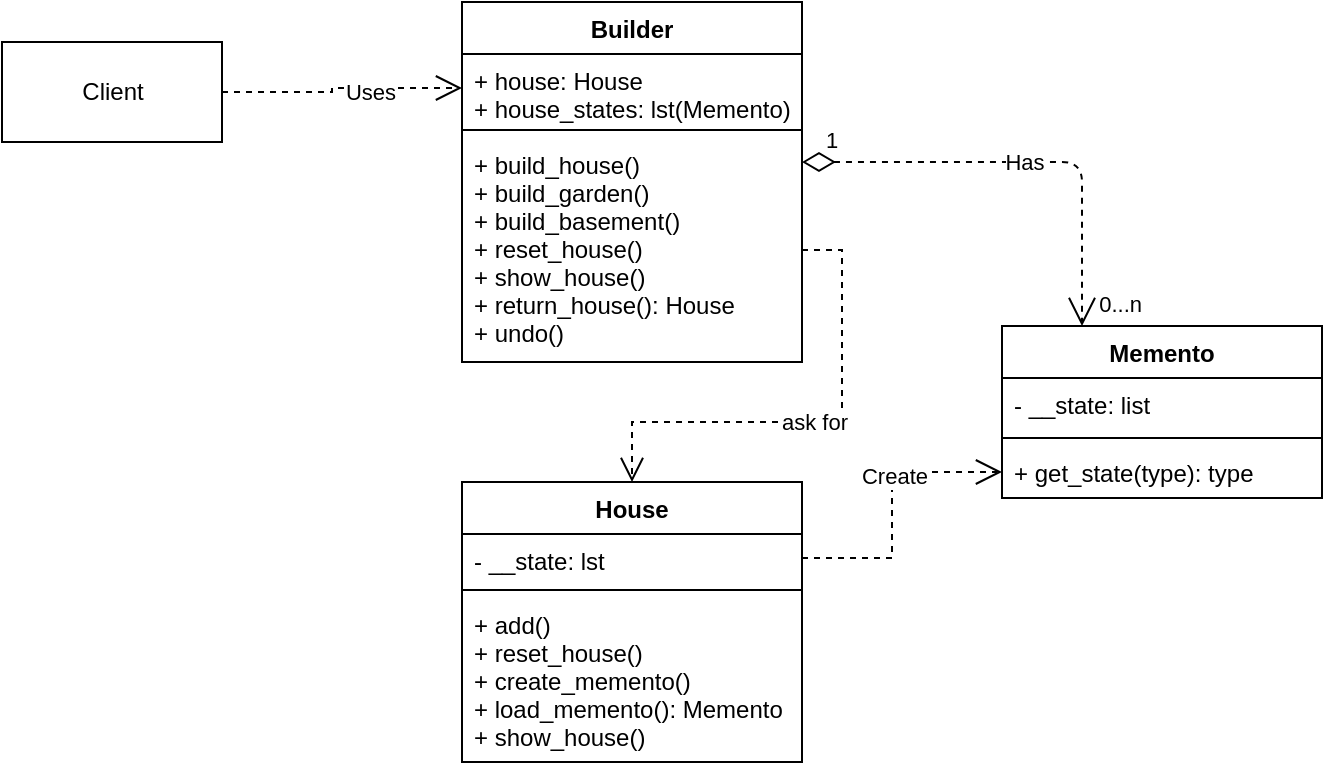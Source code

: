 <mxfile version="14.5.1" type="device"><diagram id="C5RBs43oDa-KdzZeNtuy" name="Page-1"><mxGraphModel dx="1350" dy="816" grid="1" gridSize="10" guides="1" tooltips="1" connect="1" arrows="1" fold="1" page="1" pageScale="1" pageWidth="827" pageHeight="1169" math="0" shadow="0"><root><mxCell id="WIyWlLk6GJQsqaUBKTNV-0"/><mxCell id="WIyWlLk6GJQsqaUBKTNV-1" parent="WIyWlLk6GJQsqaUBKTNV-0"/><mxCell id="bEjSF8DItWTOhDTV-D53-2" value="Memento" style="swimlane;fontStyle=1;align=center;verticalAlign=top;childLayout=stackLayout;horizontal=1;startSize=26;horizontalStack=0;resizeParent=1;resizeParentMax=0;resizeLast=0;collapsible=1;marginBottom=0;fontColor=#000000;" vertex="1" parent="WIyWlLk6GJQsqaUBKTNV-1"><mxGeometry x="570" y="212" width="160" height="86" as="geometry"/></mxCell><mxCell id="bEjSF8DItWTOhDTV-D53-3" value="- __state: list" style="text;strokeColor=none;fillColor=none;align=left;verticalAlign=top;spacingLeft=4;spacingRight=4;overflow=hidden;rotatable=0;points=[[0,0.5],[1,0.5]];portConstraint=eastwest;" vertex="1" parent="bEjSF8DItWTOhDTV-D53-2"><mxGeometry y="26" width="160" height="26" as="geometry"/></mxCell><mxCell id="bEjSF8DItWTOhDTV-D53-4" value="" style="line;strokeWidth=1;fillColor=none;align=left;verticalAlign=middle;spacingTop=-1;spacingLeft=3;spacingRight=3;rotatable=0;labelPosition=right;points=[];portConstraint=eastwest;" vertex="1" parent="bEjSF8DItWTOhDTV-D53-2"><mxGeometry y="52" width="160" height="8" as="geometry"/></mxCell><mxCell id="bEjSF8DItWTOhDTV-D53-5" value="+ get_state(type): type" style="text;strokeColor=none;fillColor=none;align=left;verticalAlign=top;spacingLeft=4;spacingRight=4;overflow=hidden;rotatable=0;points=[[0,0.5],[1,0.5]];portConstraint=eastwest;" vertex="1" parent="bEjSF8DItWTOhDTV-D53-2"><mxGeometry y="60" width="160" height="26" as="geometry"/></mxCell><mxCell id="bEjSF8DItWTOhDTV-D53-6" value="Builder" style="swimlane;fontStyle=1;align=center;verticalAlign=top;childLayout=stackLayout;horizontal=1;startSize=26;horizontalStack=0;resizeParent=1;resizeParentMax=0;resizeLast=0;collapsible=1;marginBottom=0;" vertex="1" parent="WIyWlLk6GJQsqaUBKTNV-1"><mxGeometry x="300" y="50" width="170" height="180" as="geometry"/></mxCell><mxCell id="bEjSF8DItWTOhDTV-D53-7" value="+ house: House&#10;+ house_states: lst(Memento)" style="text;strokeColor=none;fillColor=none;align=left;verticalAlign=top;spacingLeft=4;spacingRight=4;overflow=hidden;rotatable=0;points=[[0,0.5],[1,0.5]];portConstraint=eastwest;" vertex="1" parent="bEjSF8DItWTOhDTV-D53-6"><mxGeometry y="26" width="170" height="34" as="geometry"/></mxCell><mxCell id="bEjSF8DItWTOhDTV-D53-8" value="" style="line;strokeWidth=1;fillColor=none;align=left;verticalAlign=middle;spacingTop=-1;spacingLeft=3;spacingRight=3;rotatable=0;labelPosition=right;points=[];portConstraint=eastwest;" vertex="1" parent="bEjSF8DItWTOhDTV-D53-6"><mxGeometry y="60" width="170" height="8" as="geometry"/></mxCell><mxCell id="bEjSF8DItWTOhDTV-D53-9" value="+ build_house()&#10;+ build_garden()&#10;+ build_basement()&#10;+ reset_house()&#10;+ show_house()&#10;+ return_house(): House&#10;+ undo()" style="text;strokeColor=none;fillColor=none;align=left;verticalAlign=top;spacingLeft=4;spacingRight=4;overflow=hidden;rotatable=0;points=[[0,0.5],[1,0.5]];portConstraint=eastwest;" vertex="1" parent="bEjSF8DItWTOhDTV-D53-6"><mxGeometry y="68" width="170" height="112" as="geometry"/></mxCell><mxCell id="bEjSF8DItWTOhDTV-D53-10" value="House" style="swimlane;fontStyle=1;align=center;verticalAlign=top;childLayout=stackLayout;horizontal=1;startSize=26;horizontalStack=0;resizeParent=1;resizeParentMax=0;resizeLast=0;collapsible=1;marginBottom=0;" vertex="1" parent="WIyWlLk6GJQsqaUBKTNV-1"><mxGeometry x="300" y="290" width="170" height="140" as="geometry"/></mxCell><mxCell id="bEjSF8DItWTOhDTV-D53-11" value="- __state: lst" style="text;strokeColor=none;fillColor=none;align=left;verticalAlign=top;spacingLeft=4;spacingRight=4;overflow=hidden;rotatable=0;points=[[0,0.5],[1,0.5]];portConstraint=eastwest;" vertex="1" parent="bEjSF8DItWTOhDTV-D53-10"><mxGeometry y="26" width="170" height="24" as="geometry"/></mxCell><mxCell id="bEjSF8DItWTOhDTV-D53-12" value="" style="line;strokeWidth=1;fillColor=none;align=left;verticalAlign=middle;spacingTop=-1;spacingLeft=3;spacingRight=3;rotatable=0;labelPosition=right;points=[];portConstraint=eastwest;" vertex="1" parent="bEjSF8DItWTOhDTV-D53-10"><mxGeometry y="50" width="170" height="8" as="geometry"/></mxCell><mxCell id="bEjSF8DItWTOhDTV-D53-13" value="+ add()&#10;+ reset_house()&#10;+ create_memento()&#10;+ load_memento(): Memento&#10;+ show_house()" style="text;strokeColor=none;fillColor=none;align=left;verticalAlign=top;spacingLeft=4;spacingRight=4;overflow=hidden;rotatable=0;points=[[0,0.5],[1,0.5]];portConstraint=eastwest;" vertex="1" parent="bEjSF8DItWTOhDTV-D53-10"><mxGeometry y="58" width="170" height="82" as="geometry"/></mxCell><mxCell id="bEjSF8DItWTOhDTV-D53-16" value="Client" style="html=1;" vertex="1" parent="WIyWlLk6GJQsqaUBKTNV-1"><mxGeometry x="70" y="70" width="110" height="50" as="geometry"/></mxCell><mxCell id="bEjSF8DItWTOhDTV-D53-17" value="ask for" style="edgeStyle=orthogonalEdgeStyle;rounded=0;orthogonalLoop=1;jettySize=auto;html=1;exitX=1;exitY=0.5;exitDx=0;exitDy=0;entryX=0.5;entryY=0;entryDx=0;entryDy=0;dashed=1;endArrow=open;endFill=0;endSize=10;startSize=10;" edge="1" parent="WIyWlLk6GJQsqaUBKTNV-1" source="bEjSF8DItWTOhDTV-D53-9" target="bEjSF8DItWTOhDTV-D53-10"><mxGeometry relative="1" as="geometry"/></mxCell><mxCell id="bEjSF8DItWTOhDTV-D53-18" value="Has" style="endArrow=open;html=1;endSize=12;startArrow=diamondThin;startSize=14;startFill=0;edgeStyle=orthogonalEdgeStyle;dashed=1;fontColor=#000000;entryX=0.25;entryY=0;entryDx=0;entryDy=0;" edge="1" parent="WIyWlLk6GJQsqaUBKTNV-1" source="bEjSF8DItWTOhDTV-D53-9" target="bEjSF8DItWTOhDTV-D53-2"><mxGeometry relative="1" as="geometry"><mxPoint x="560" y="130" as="sourcePoint"/><mxPoint x="620" y="186" as="targetPoint"/><Array as="points"><mxPoint x="610" y="130"/></Array></mxGeometry></mxCell><mxCell id="bEjSF8DItWTOhDTV-D53-19" value="1" style="edgeLabel;resizable=0;html=1;align=left;verticalAlign=top;" connectable="0" vertex="1" parent="bEjSF8DItWTOhDTV-D53-18"><mxGeometry x="-1" relative="1" as="geometry"><mxPoint x="10" y="-23.97" as="offset"/></mxGeometry></mxCell><mxCell id="bEjSF8DItWTOhDTV-D53-20" value="0...n" style="edgeLabel;resizable=0;html=1;align=right;verticalAlign=top;" connectable="0" vertex="1" parent="bEjSF8DItWTOhDTV-D53-18"><mxGeometry x="1" relative="1" as="geometry"><mxPoint x="30" y="-24" as="offset"/></mxGeometry></mxCell><mxCell id="bEjSF8DItWTOhDTV-D53-21" style="edgeStyle=orthogonalEdgeStyle;rounded=0;orthogonalLoop=1;jettySize=auto;html=1;exitX=1;exitY=0.5;exitDx=0;exitDy=0;entryX=0;entryY=0.5;entryDx=0;entryDy=0;endSize=11;startSize=11;endArrow=open;endFill=0;dashed=1;fontColor=#000000;" edge="1" parent="WIyWlLk6GJQsqaUBKTNV-1" source="bEjSF8DItWTOhDTV-D53-11" target="bEjSF8DItWTOhDTV-D53-5"><mxGeometry relative="1" as="geometry"><mxPoint x="619.2" y="420.049" as="sourcePoint"/><mxPoint x="570" y="507.917" as="targetPoint"/></mxGeometry></mxCell><mxCell id="bEjSF8DItWTOhDTV-D53-22" value="Create" style="edgeLabel;html=1;align=center;verticalAlign=middle;resizable=0;points=[];fontColor=#000000;" vertex="1" connectable="0" parent="bEjSF8DItWTOhDTV-D53-21"><mxGeometry x="0.241" y="-2" relative="1" as="geometry"><mxPoint as="offset"/></mxGeometry></mxCell><mxCell id="bEjSF8DItWTOhDTV-D53-23" style="edgeStyle=orthogonalEdgeStyle;rounded=0;orthogonalLoop=1;jettySize=auto;html=1;exitX=1;exitY=0.5;exitDx=0;exitDy=0;entryX=0;entryY=0.5;entryDx=0;entryDy=0;endSize=11;startSize=11;endArrow=open;endFill=0;dashed=1;fontColor=#000000;" edge="1" parent="WIyWlLk6GJQsqaUBKTNV-1" source="bEjSF8DItWTOhDTV-D53-16" target="bEjSF8DItWTOhDTV-D53-7"><mxGeometry relative="1" as="geometry"><mxPoint x="149.2" y="210.049" as="sourcePoint"/><mxPoint x="100" y="297.917" as="targetPoint"/></mxGeometry></mxCell><mxCell id="bEjSF8DItWTOhDTV-D53-24" value="Uses" style="edgeLabel;html=1;align=center;verticalAlign=middle;resizable=0;points=[];fontColor=#000000;" vertex="1" connectable="0" parent="bEjSF8DItWTOhDTV-D53-23"><mxGeometry x="0.241" y="-2" relative="1" as="geometry"><mxPoint as="offset"/></mxGeometry></mxCell></root></mxGraphModel></diagram></mxfile>
